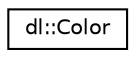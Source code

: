 digraph "Graphical Class Hierarchy"
{
 // LATEX_PDF_SIZE
  edge [fontname="Helvetica",fontsize="10",labelfontname="Helvetica",labelfontsize="10"];
  node [fontname="Helvetica",fontsize="10",shape=record];
  rankdir="LR";
  Node0 [label="dl::Color",height=0.2,width=0.4,color="black", fillcolor="white", style="filled",URL="$classdl_1_1Color.html",tooltip="A class used to describe a RGBA color."];
}
